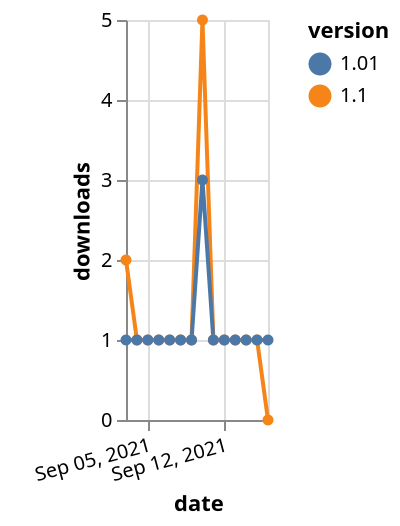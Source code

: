 {"$schema": "https://vega.github.io/schema/vega-lite/v5.json", "description": "A simple bar chart with embedded data.", "data": {"values": [{"date": "2021-09-03", "total": 172, "delta": 2, "version": "1.1"}, {"date": "2021-09-04", "total": 173, "delta": 1, "version": "1.1"}, {"date": "2021-09-05", "total": 174, "delta": 1, "version": "1.1"}, {"date": "2021-09-06", "total": 175, "delta": 1, "version": "1.1"}, {"date": "2021-09-07", "total": 176, "delta": 1, "version": "1.1"}, {"date": "2021-09-08", "total": 177, "delta": 1, "version": "1.1"}, {"date": "2021-09-09", "total": 178, "delta": 1, "version": "1.1"}, {"date": "2021-09-10", "total": 183, "delta": 5, "version": "1.1"}, {"date": "2021-09-11", "total": 184, "delta": 1, "version": "1.1"}, {"date": "2021-09-12", "total": 185, "delta": 1, "version": "1.1"}, {"date": "2021-09-13", "total": 186, "delta": 1, "version": "1.1"}, {"date": "2021-09-14", "total": 187, "delta": 1, "version": "1.1"}, {"date": "2021-09-15", "total": 188, "delta": 1, "version": "1.1"}, {"date": "2021-09-16", "total": 188, "delta": 0, "version": "1.1"}, {"date": "2021-09-03", "total": 192, "delta": 1, "version": "1.01"}, {"date": "2021-09-04", "total": 193, "delta": 1, "version": "1.01"}, {"date": "2021-09-05", "total": 194, "delta": 1, "version": "1.01"}, {"date": "2021-09-06", "total": 195, "delta": 1, "version": "1.01"}, {"date": "2021-09-07", "total": 196, "delta": 1, "version": "1.01"}, {"date": "2021-09-08", "total": 197, "delta": 1, "version": "1.01"}, {"date": "2021-09-09", "total": 198, "delta": 1, "version": "1.01"}, {"date": "2021-09-10", "total": 201, "delta": 3, "version": "1.01"}, {"date": "2021-09-11", "total": 202, "delta": 1, "version": "1.01"}, {"date": "2021-09-12", "total": 203, "delta": 1, "version": "1.01"}, {"date": "2021-09-13", "total": 204, "delta": 1, "version": "1.01"}, {"date": "2021-09-14", "total": 205, "delta": 1, "version": "1.01"}, {"date": "2021-09-15", "total": 206, "delta": 1, "version": "1.01"}, {"date": "2021-09-16", "total": 207, "delta": 1, "version": "1.01"}]}, "width": "container", "mark": {"type": "line", "point": {"filled": true}}, "encoding": {"x": {"field": "date", "type": "temporal", "timeUnit": "yearmonthdate", "title": "date", "axis": {"labelAngle": -15}}, "y": {"field": "delta", "type": "quantitative", "title": "downloads"}, "color": {"field": "version", "type": "nominal"}, "tooltip": {"field": "delta"}}}